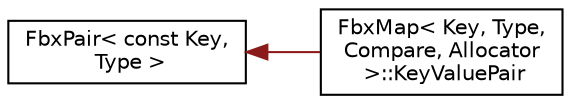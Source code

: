 digraph "クラス階層図"
{
  edge [fontname="Helvetica",fontsize="10",labelfontname="Helvetica",labelfontsize="10"];
  node [fontname="Helvetica",fontsize="10",shape=record];
  rankdir="LR";
  Node0 [label="FbxPair\< const Key,\l Type \>",height=0.2,width=0.4,color="black", fillcolor="white", style="filled",URL="$class_fbx_pair.html"];
  Node0 -> Node1 [dir="back",color="firebrick4",fontsize="10",style="solid",fontname="Helvetica"];
  Node1 [label="FbxMap\< Key, Type,\l Compare, Allocator\l \>::KeyValuePair",height=0.2,width=0.4,color="black", fillcolor="white", style="filled",URL="$class_fbx_map_1_1_key_value_pair.html",tooltip="This class defines the key-value pairs used by the map. "];
}
